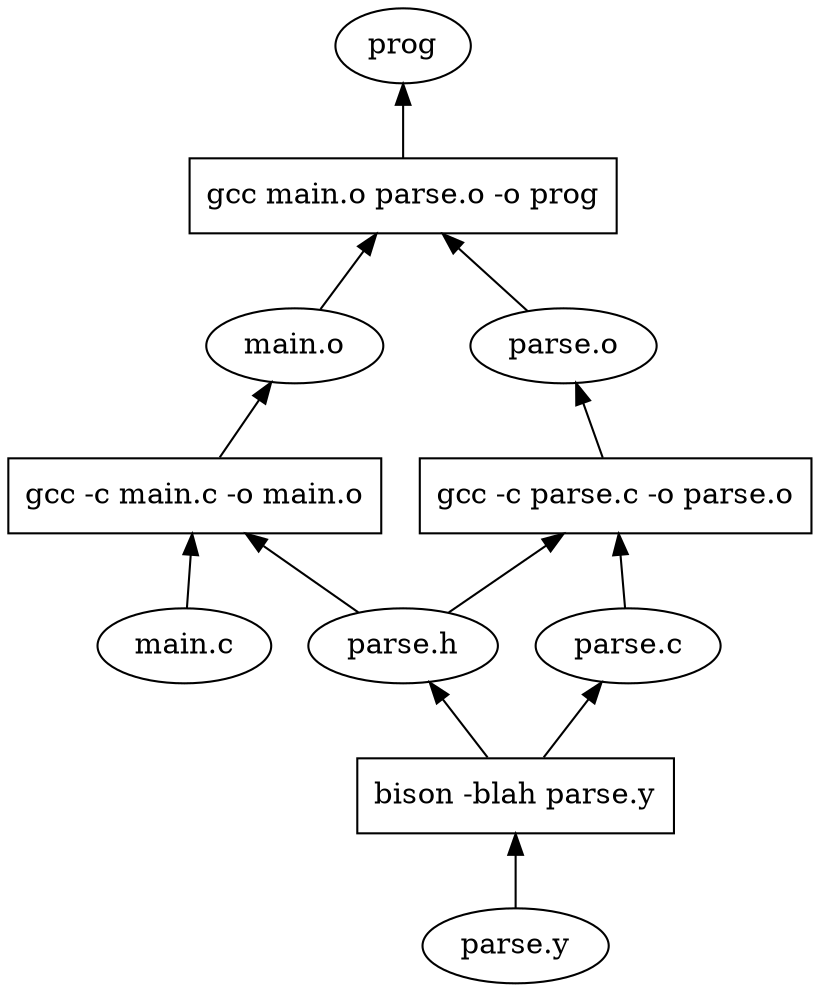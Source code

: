 digraph g {
	main_o [label="main.o"];
	parse_o [label="parse.o"];
	parse_c [label="parse.c"];
	parse_h [label="parse.h"];
	parse_y [label="parse.y"];
	main_c [label="main.c"];
	prog [label="prog"];

	link [label="gcc main.o parse.o -o prog", shape="rectangle"];
	cmain [label="gcc -c main.c -o main.o", shape="rectangle"];
	cparse [label="gcc -c parse.c -o parse.o", shape="rectangle"];
	bison [label="bison -blah parse.y", shape="rectangle"];

	prog -> link [dir=back];
	link -> {main_o parse_o} [dir=back];
	main_o -> cmain [dir=back];
	parse_o -> cparse [dir=back];
	cmain -> {main_c parse_h} [dir=back];
	cparse -> {parse_c parse_h} [dir=back];
	{parse_h parse_c} -> bison [dir=back];
	bison -> parse_y [dir=back];
}
